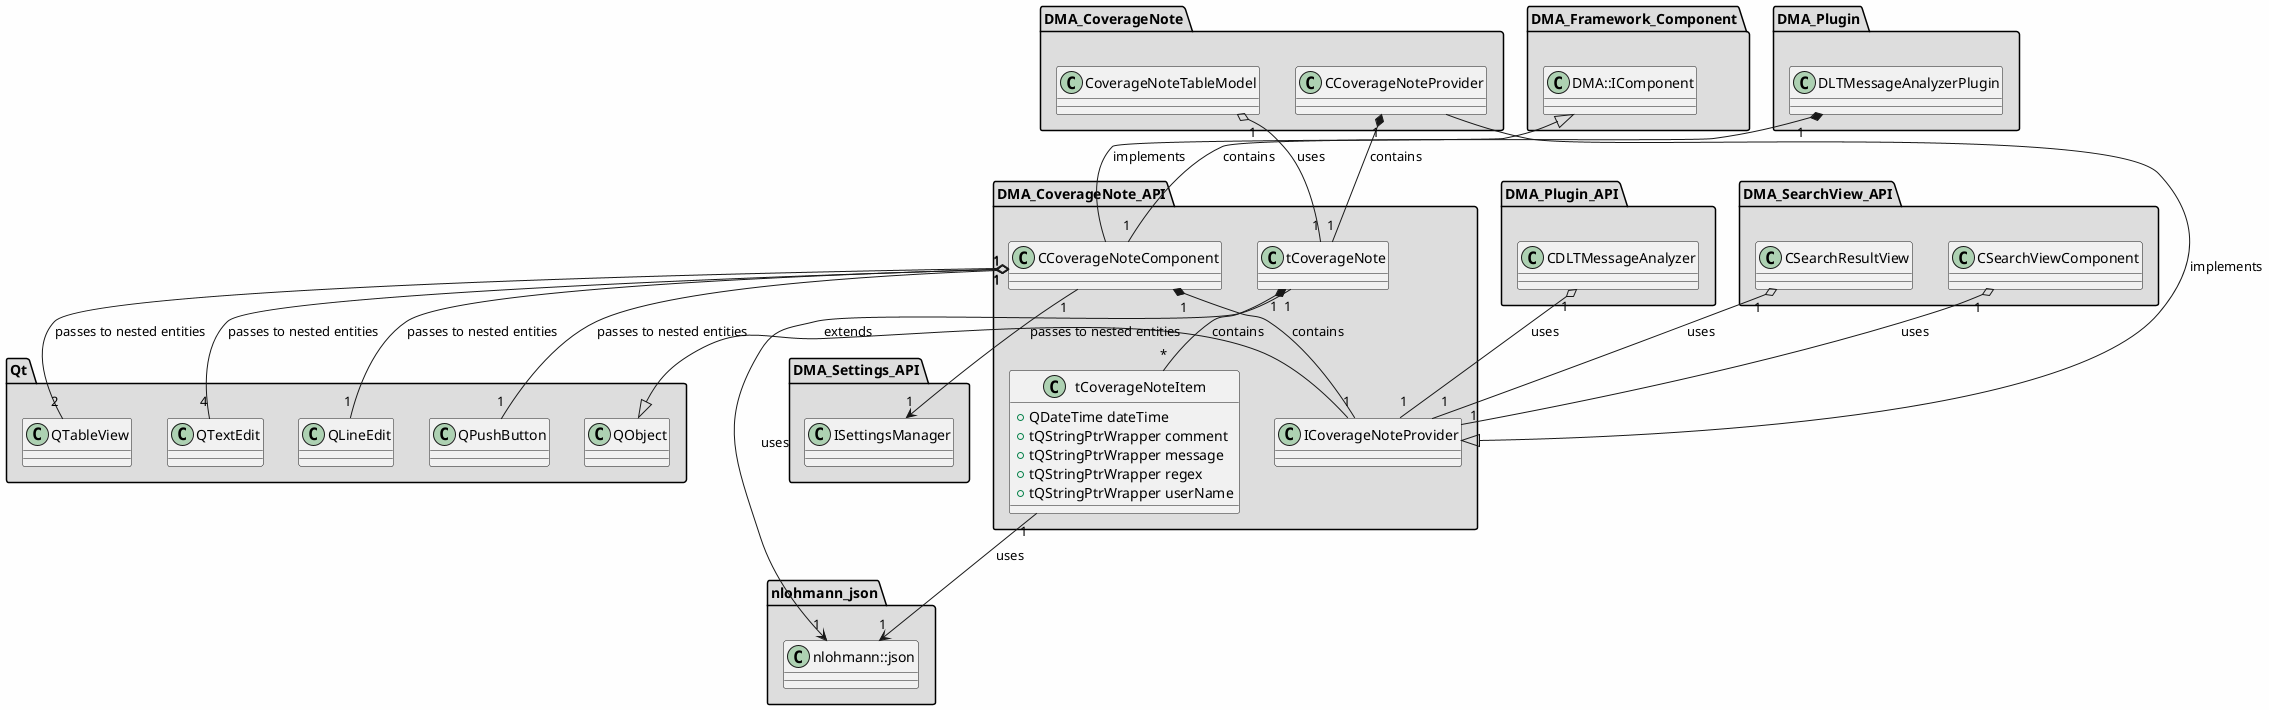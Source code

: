 
@startuml

skinparam backgroundColor #FEFEFE
skinparam wrapWidth 600
package "DMA_CoverageNote" #DDDDDD
{

class "CCoverageNoteProvider"
{
}

class "CoverageNoteTableModel"
{
}

}

package "DMA_CoverageNote_API" #DDDDDD
{

class "CCoverageNoteComponent"
{
}

class "ICoverageNoteProvider"
{
}

class "tCoverageNote"
{
}

class "tCoverageNoteItem"
{
    + QDateTime dateTime
    + tQStringPtrWrapper comment
    + tQStringPtrWrapper message
    + tQStringPtrWrapper regex
    + tQStringPtrWrapper userName
}

}

package "DMA_Framework_Component" #DDDDDD
{

class "DMA::IComponent"
{
}

}

package "DMA_Plugin" #DDDDDD
{

class "DLTMessageAnalyzerPlugin"
{
}

}

package "DMA_Plugin_API" #DDDDDD
{

class "CDLTMessageAnalyzer"
{
}

}

package "DMA_SearchView_API" #DDDDDD
{

class "CSearchResultView"
{
}

class "CSearchViewComponent"
{
}

}

package "DMA_Settings_API" #DDDDDD
{

class "ISettingsManager"
{
}

}

package "Qt" #DDDDDD
{

class "QLineEdit"
{
}

class "QObject"
{
}

class "QPushButton"
{
}

class "QTableView"
{
}

class "QTextEdit"
{
}

}

package "nlohmann_json" #DDDDDD
{

class "nlohmann::json"
{
}

}

'====================Inheritance section====================
ICoverageNoteProvider <|-- CCoverageNoteProvider : implements
DMA::IComponent <|-- CCoverageNoteComponent : implements
QObject <|-- ICoverageNoteProvider : extends

'====================Dependencies section====================
CCoverageNoteProvider "1" *-- "1" tCoverageNote : contains
CoverageNoteTableModel "1" o-- "1" tCoverageNote : uses
CCoverageNoteComponent "1" *-- "1" ICoverageNoteProvider : contains
CCoverageNoteComponent "1" --> "1" ISettingsManager : passes to nested entities
CCoverageNoteComponent "1" o-- "1" QLineEdit : passes to nested entities
CCoverageNoteComponent "1" o-- "1" QPushButton : passes to nested entities
CCoverageNoteComponent "1" o-- "2" QTableView : passes to nested entities
CCoverageNoteComponent "1" o-- "4" QTextEdit : passes to nested entities
tCoverageNote "1" --> "1" nlohmann::json : uses
tCoverageNote "1" *-- "*" tCoverageNoteItem : contains
tCoverageNoteItem "1" --> "1" nlohmann::json : uses
DLTMessageAnalyzerPlugin "1" *-- "1" CCoverageNoteComponent : contains
CDLTMessageAnalyzer "1" o-- "1" ICoverageNoteProvider : uses
CSearchResultView "1" o-- "1" ICoverageNoteProvider : uses
CSearchViewComponent "1" o-- "1" ICoverageNoteProvider : uses

@enduml